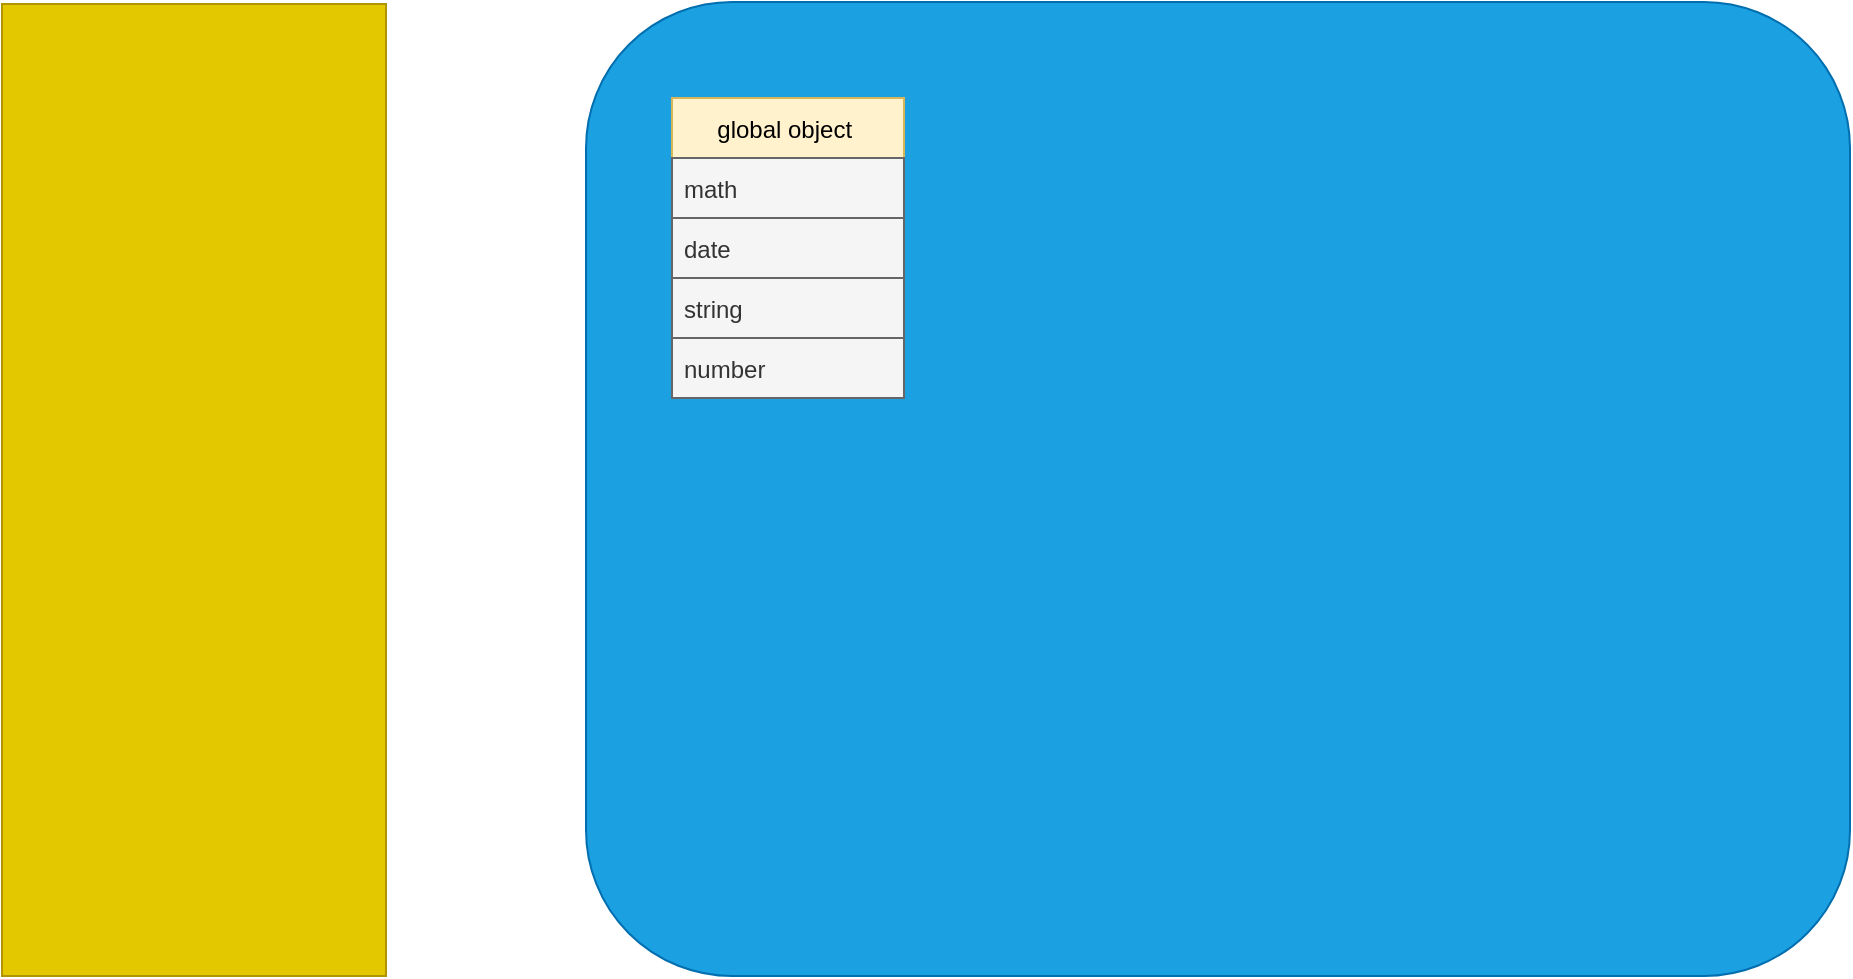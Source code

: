 <mxfile>
    <diagram id="W_Sl4AA0fKDWBnU4G7n8" name="第 1 页">
        <mxGraphModel dx="1498" dy="782" grid="0" gridSize="10" guides="1" tooltips="1" connect="1" arrows="1" fold="1" page="0" pageScale="1" pageWidth="827" pageHeight="1169" background="#ffffff" math="0" shadow="0">
            <root>
                <mxCell id="0"/>
                <mxCell id="1" parent="0"/>
                <mxCell id="2" value="" style="rounded=0;whiteSpace=wrap;html=1;fillColor=#e3c800;strokeColor=#B09500;fontColor=#000000;" vertex="1" parent="1">
                    <mxGeometry x="-272" y="47" width="192" height="486" as="geometry"/>
                </mxCell>
                <mxCell id="3" value="" style="rounded=1;whiteSpace=wrap;html=1;fillColor=#1ba1e2;fontColor=#ffffff;strokeColor=#006EAF;" vertex="1" parent="1">
                    <mxGeometry x="20" y="46" width="632" height="487" as="geometry"/>
                </mxCell>
                <mxCell id="4" value="global object " style="swimlane;fontStyle=0;childLayout=stackLayout;horizontal=1;startSize=30;horizontalStack=0;resizeParent=1;resizeParentMax=0;resizeLast=0;collapsible=1;marginBottom=0;fillColor=#fff2cc;strokeColor=#d6b656;" vertex="1" parent="1">
                    <mxGeometry x="63" y="94" width="116" height="120" as="geometry">
                        <mxRectangle x="63" y="94" width="98" height="30" as="alternateBounds"/>
                    </mxGeometry>
                </mxCell>
                <mxCell id="5" value="math" style="text;strokeColor=#666666;fillColor=#f5f5f5;align=left;verticalAlign=middle;spacingLeft=4;spacingRight=4;overflow=hidden;points=[[0,0.5],[1,0.5]];portConstraint=eastwest;rotatable=0;fontColor=#333333;" vertex="1" parent="4">
                    <mxGeometry y="30" width="116" height="30" as="geometry"/>
                </mxCell>
                <mxCell id="6" value="date" style="text;strokeColor=#666666;fillColor=#f5f5f5;align=left;verticalAlign=middle;spacingLeft=4;spacingRight=4;overflow=hidden;points=[[0,0.5],[1,0.5]];portConstraint=eastwest;rotatable=0;fontColor=#333333;" vertex="1" parent="4">
                    <mxGeometry y="60" width="116" height="30" as="geometry"/>
                </mxCell>
                <mxCell id="7" value="string" style="text;strokeColor=#666666;fillColor=#f5f5f5;align=left;verticalAlign=middle;spacingLeft=4;spacingRight=4;overflow=hidden;points=[[0,0.5],[1,0.5]];portConstraint=eastwest;rotatable=0;fontColor=#333333;" vertex="1" parent="4">
                    <mxGeometry y="90" width="116" height="30" as="geometry"/>
                </mxCell>
                <mxCell id="11" value="number" style="text;strokeColor=#666666;fillColor=#f5f5f5;align=left;verticalAlign=middle;spacingLeft=4;spacingRight=4;overflow=hidden;points=[[0,0.5],[1,0.5]];portConstraint=eastwest;rotatable=0;fontColor=#333333;" vertex="1" parent="1">
                    <mxGeometry x="63" y="214" width="116" height="30" as="geometry"/>
                </mxCell>
            </root>
        </mxGraphModel>
    </diagram>
</mxfile>